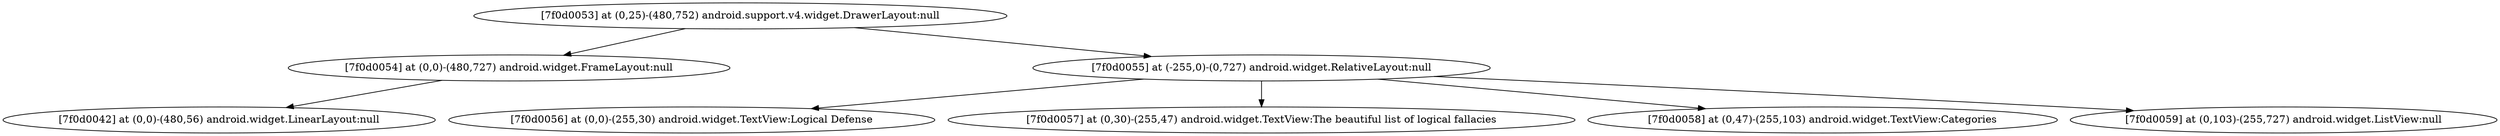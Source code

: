 strict digraph G {
  1 [ label="[7f0d0053] at (0,25)-(480,752) android.support.v4.widget.DrawerLayout:null" ];
  2 [ label="[7f0d0054] at (0,0)-(480,727) android.widget.FrameLayout:null" ];
  3 [ label="[7f0d0042] at (0,0)-(480,56) android.widget.LinearLayout:null" ];
  4 [ label="[7f0d0055] at (-255,0)-(0,727) android.widget.RelativeLayout:null" ];
  5 [ label="[7f0d0056] at (0,0)-(255,30) android.widget.TextView:Logical Defense" ];
  6 [ label="[7f0d0057] at (0,30)-(255,47) android.widget.TextView:The beautiful list of logical fallacies" ];
  7 [ label="[7f0d0058] at (0,47)-(255,103) android.widget.TextView:Categories" ];
  8 [ label="[7f0d0059] at (0,103)-(255,727) android.widget.ListView:null" ];
  1 -> 2;
  2 -> 3;
  1 -> 4;
  4 -> 5;
  4 -> 6;
  4 -> 7;
  4 -> 8;
}
